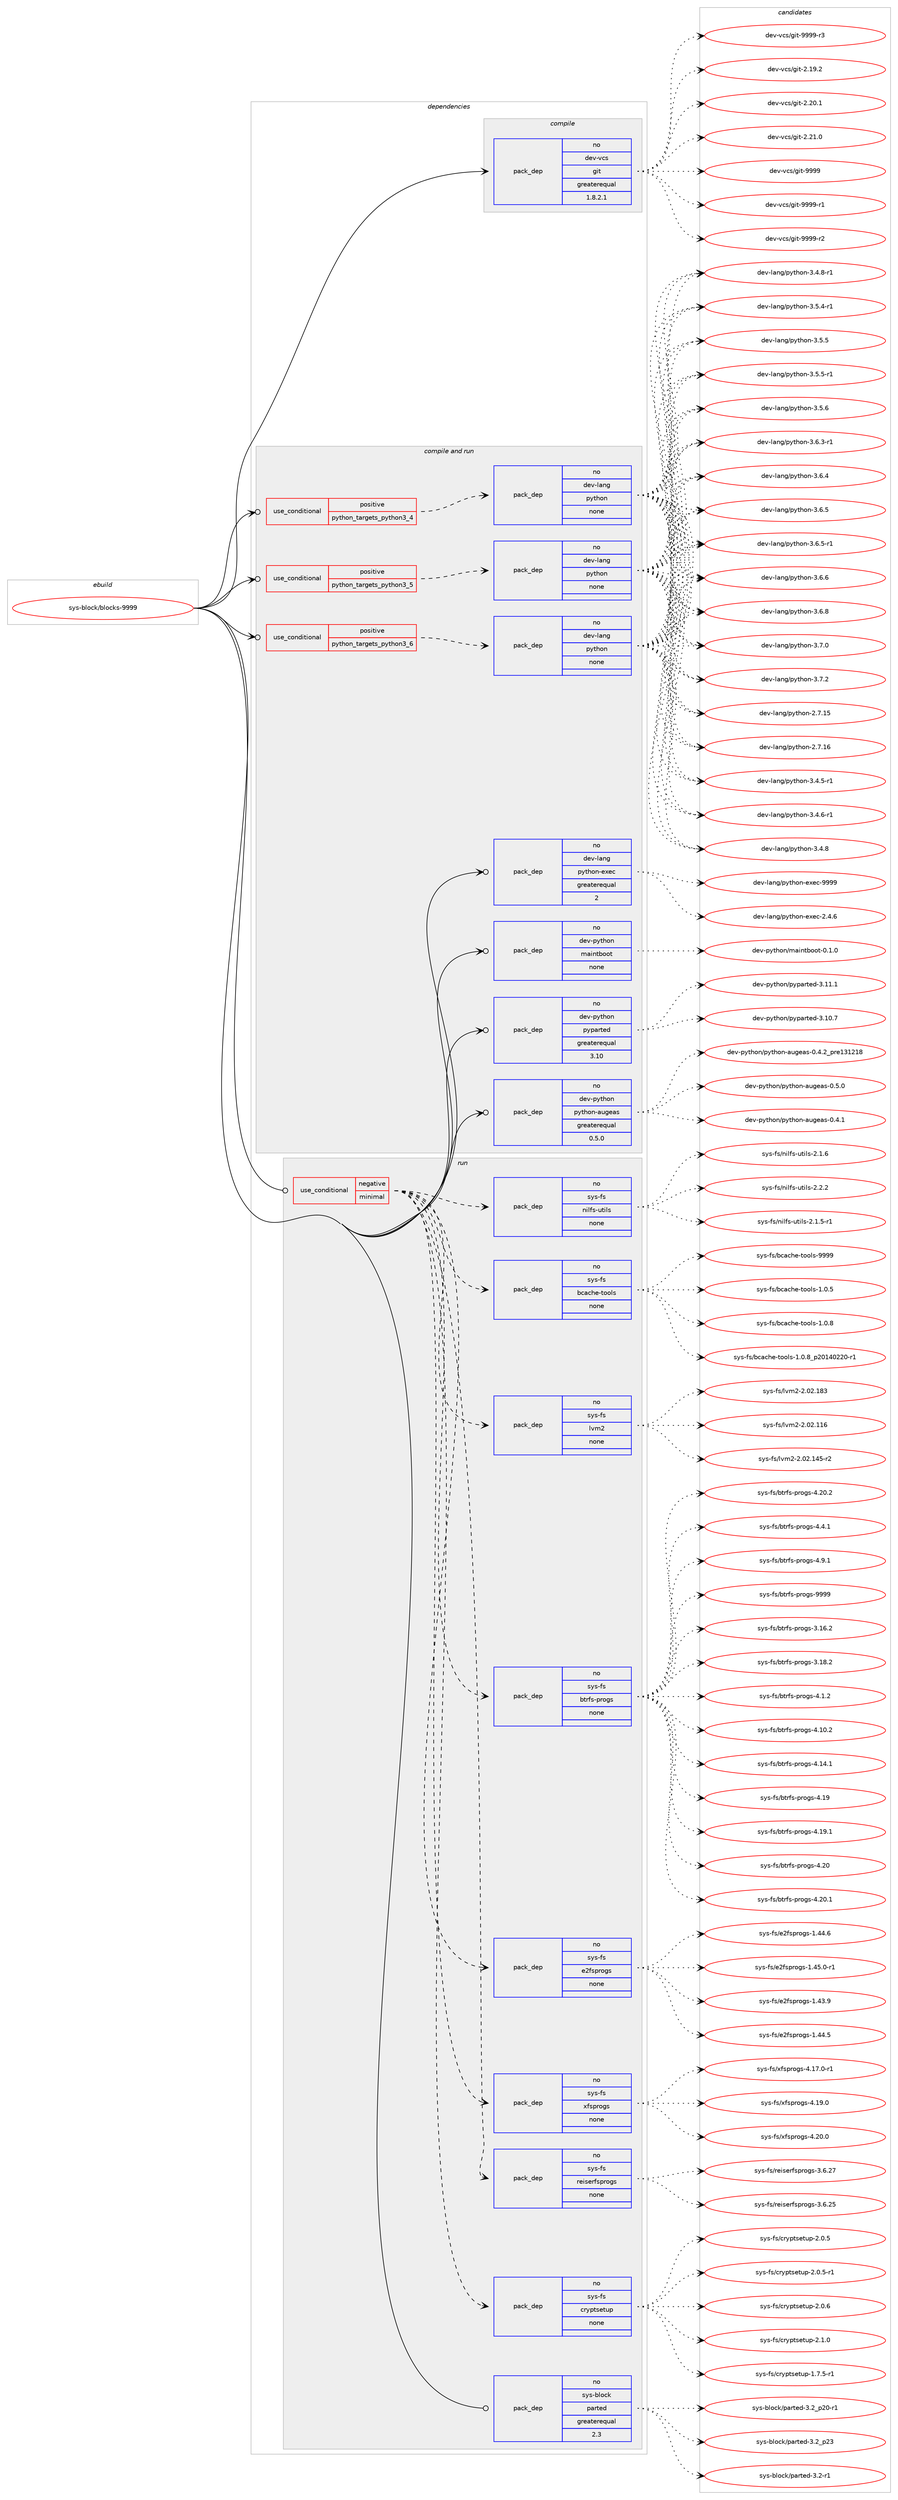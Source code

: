 digraph prolog {

# *************
# Graph options
# *************

newrank=true;
concentrate=true;
compound=true;
graph [rankdir=LR,fontname=Helvetica,fontsize=10,ranksep=1.5];#, ranksep=2.5, nodesep=0.2];
edge  [arrowhead=vee];
node  [fontname=Helvetica,fontsize=10];

# **********
# The ebuild
# **********

subgraph cluster_leftcol {
color=gray;
rank=same;
label=<<i>ebuild</i>>;
id [label="sys-block/blocks-9999", color=red, width=4, href="../sys-block/blocks-9999.svg"];
}

# ****************
# The dependencies
# ****************

subgraph cluster_midcol {
color=gray;
label=<<i>dependencies</i>>;
subgraph cluster_compile {
fillcolor="#eeeeee";
style=filled;
label=<<i>compile</i>>;
subgraph pack1232105 {
dependency1718135 [label=<<TABLE BORDER="0" CELLBORDER="1" CELLSPACING="0" CELLPADDING="4" WIDTH="220"><TR><TD ROWSPAN="6" CELLPADDING="30">pack_dep</TD></TR><TR><TD WIDTH="110">no</TD></TR><TR><TD>dev-vcs</TD></TR><TR><TD>git</TD></TR><TR><TD>greaterequal</TD></TR><TR><TD>1.8.2.1</TD></TR></TABLE>>, shape=none, color=blue];
}
id:e -> dependency1718135:w [weight=20,style="solid",arrowhead="vee"];
}
subgraph cluster_compileandrun {
fillcolor="#eeeeee";
style=filled;
label=<<i>compile and run</i>>;
subgraph cond457890 {
dependency1718136 [label=<<TABLE BORDER="0" CELLBORDER="1" CELLSPACING="0" CELLPADDING="4"><TR><TD ROWSPAN="3" CELLPADDING="10">use_conditional</TD></TR><TR><TD>positive</TD></TR><TR><TD>python_targets_python3_4</TD></TR></TABLE>>, shape=none, color=red];
subgraph pack1232106 {
dependency1718137 [label=<<TABLE BORDER="0" CELLBORDER="1" CELLSPACING="0" CELLPADDING="4" WIDTH="220"><TR><TD ROWSPAN="6" CELLPADDING="30">pack_dep</TD></TR><TR><TD WIDTH="110">no</TD></TR><TR><TD>dev-lang</TD></TR><TR><TD>python</TD></TR><TR><TD>none</TD></TR><TR><TD></TD></TR></TABLE>>, shape=none, color=blue];
}
dependency1718136:e -> dependency1718137:w [weight=20,style="dashed",arrowhead="vee"];
}
id:e -> dependency1718136:w [weight=20,style="solid",arrowhead="odotvee"];
subgraph cond457891 {
dependency1718138 [label=<<TABLE BORDER="0" CELLBORDER="1" CELLSPACING="0" CELLPADDING="4"><TR><TD ROWSPAN="3" CELLPADDING="10">use_conditional</TD></TR><TR><TD>positive</TD></TR><TR><TD>python_targets_python3_5</TD></TR></TABLE>>, shape=none, color=red];
subgraph pack1232107 {
dependency1718139 [label=<<TABLE BORDER="0" CELLBORDER="1" CELLSPACING="0" CELLPADDING="4" WIDTH="220"><TR><TD ROWSPAN="6" CELLPADDING="30">pack_dep</TD></TR><TR><TD WIDTH="110">no</TD></TR><TR><TD>dev-lang</TD></TR><TR><TD>python</TD></TR><TR><TD>none</TD></TR><TR><TD></TD></TR></TABLE>>, shape=none, color=blue];
}
dependency1718138:e -> dependency1718139:w [weight=20,style="dashed",arrowhead="vee"];
}
id:e -> dependency1718138:w [weight=20,style="solid",arrowhead="odotvee"];
subgraph cond457892 {
dependency1718140 [label=<<TABLE BORDER="0" CELLBORDER="1" CELLSPACING="0" CELLPADDING="4"><TR><TD ROWSPAN="3" CELLPADDING="10">use_conditional</TD></TR><TR><TD>positive</TD></TR><TR><TD>python_targets_python3_6</TD></TR></TABLE>>, shape=none, color=red];
subgraph pack1232108 {
dependency1718141 [label=<<TABLE BORDER="0" CELLBORDER="1" CELLSPACING="0" CELLPADDING="4" WIDTH="220"><TR><TD ROWSPAN="6" CELLPADDING="30">pack_dep</TD></TR><TR><TD WIDTH="110">no</TD></TR><TR><TD>dev-lang</TD></TR><TR><TD>python</TD></TR><TR><TD>none</TD></TR><TR><TD></TD></TR></TABLE>>, shape=none, color=blue];
}
dependency1718140:e -> dependency1718141:w [weight=20,style="dashed",arrowhead="vee"];
}
id:e -> dependency1718140:w [weight=20,style="solid",arrowhead="odotvee"];
subgraph pack1232109 {
dependency1718142 [label=<<TABLE BORDER="0" CELLBORDER="1" CELLSPACING="0" CELLPADDING="4" WIDTH="220"><TR><TD ROWSPAN="6" CELLPADDING="30">pack_dep</TD></TR><TR><TD WIDTH="110">no</TD></TR><TR><TD>dev-lang</TD></TR><TR><TD>python-exec</TD></TR><TR><TD>greaterequal</TD></TR><TR><TD>2</TD></TR></TABLE>>, shape=none, color=blue];
}
id:e -> dependency1718142:w [weight=20,style="solid",arrowhead="odotvee"];
subgraph pack1232110 {
dependency1718143 [label=<<TABLE BORDER="0" CELLBORDER="1" CELLSPACING="0" CELLPADDING="4" WIDTH="220"><TR><TD ROWSPAN="6" CELLPADDING="30">pack_dep</TD></TR><TR><TD WIDTH="110">no</TD></TR><TR><TD>dev-python</TD></TR><TR><TD>maintboot</TD></TR><TR><TD>none</TD></TR><TR><TD></TD></TR></TABLE>>, shape=none, color=blue];
}
id:e -> dependency1718143:w [weight=20,style="solid",arrowhead="odotvee"];
subgraph pack1232111 {
dependency1718144 [label=<<TABLE BORDER="0" CELLBORDER="1" CELLSPACING="0" CELLPADDING="4" WIDTH="220"><TR><TD ROWSPAN="6" CELLPADDING="30">pack_dep</TD></TR><TR><TD WIDTH="110">no</TD></TR><TR><TD>dev-python</TD></TR><TR><TD>pyparted</TD></TR><TR><TD>greaterequal</TD></TR><TR><TD>3.10</TD></TR></TABLE>>, shape=none, color=blue];
}
id:e -> dependency1718144:w [weight=20,style="solid",arrowhead="odotvee"];
subgraph pack1232112 {
dependency1718145 [label=<<TABLE BORDER="0" CELLBORDER="1" CELLSPACING="0" CELLPADDING="4" WIDTH="220"><TR><TD ROWSPAN="6" CELLPADDING="30">pack_dep</TD></TR><TR><TD WIDTH="110">no</TD></TR><TR><TD>dev-python</TD></TR><TR><TD>python-augeas</TD></TR><TR><TD>greaterequal</TD></TR><TR><TD>0.5.0</TD></TR></TABLE>>, shape=none, color=blue];
}
id:e -> dependency1718145:w [weight=20,style="solid",arrowhead="odotvee"];
}
subgraph cluster_run {
fillcolor="#eeeeee";
style=filled;
label=<<i>run</i>>;
subgraph cond457893 {
dependency1718146 [label=<<TABLE BORDER="0" CELLBORDER="1" CELLSPACING="0" CELLPADDING="4"><TR><TD ROWSPAN="3" CELLPADDING="10">use_conditional</TD></TR><TR><TD>negative</TD></TR><TR><TD>minimal</TD></TR></TABLE>>, shape=none, color=red];
subgraph pack1232113 {
dependency1718147 [label=<<TABLE BORDER="0" CELLBORDER="1" CELLSPACING="0" CELLPADDING="4" WIDTH="220"><TR><TD ROWSPAN="6" CELLPADDING="30">pack_dep</TD></TR><TR><TD WIDTH="110">no</TD></TR><TR><TD>sys-fs</TD></TR><TR><TD>btrfs-progs</TD></TR><TR><TD>none</TD></TR><TR><TD></TD></TR></TABLE>>, shape=none, color=blue];
}
dependency1718146:e -> dependency1718147:w [weight=20,style="dashed",arrowhead="vee"];
subgraph pack1232114 {
dependency1718148 [label=<<TABLE BORDER="0" CELLBORDER="1" CELLSPACING="0" CELLPADDING="4" WIDTH="220"><TR><TD ROWSPAN="6" CELLPADDING="30">pack_dep</TD></TR><TR><TD WIDTH="110">no</TD></TR><TR><TD>sys-fs</TD></TR><TR><TD>lvm2</TD></TR><TR><TD>none</TD></TR><TR><TD></TD></TR></TABLE>>, shape=none, color=blue];
}
dependency1718146:e -> dependency1718148:w [weight=20,style="dashed",arrowhead="vee"];
subgraph pack1232115 {
dependency1718149 [label=<<TABLE BORDER="0" CELLBORDER="1" CELLSPACING="0" CELLPADDING="4" WIDTH="220"><TR><TD ROWSPAN="6" CELLPADDING="30">pack_dep</TD></TR><TR><TD WIDTH="110">no</TD></TR><TR><TD>sys-fs</TD></TR><TR><TD>bcache-tools</TD></TR><TR><TD>none</TD></TR><TR><TD></TD></TR></TABLE>>, shape=none, color=blue];
}
dependency1718146:e -> dependency1718149:w [weight=20,style="dashed",arrowhead="vee"];
subgraph pack1232116 {
dependency1718150 [label=<<TABLE BORDER="0" CELLBORDER="1" CELLSPACING="0" CELLPADDING="4" WIDTH="220"><TR><TD ROWSPAN="6" CELLPADDING="30">pack_dep</TD></TR><TR><TD WIDTH="110">no</TD></TR><TR><TD>sys-fs</TD></TR><TR><TD>nilfs-utils</TD></TR><TR><TD>none</TD></TR><TR><TD></TD></TR></TABLE>>, shape=none, color=blue];
}
dependency1718146:e -> dependency1718150:w [weight=20,style="dashed",arrowhead="vee"];
subgraph pack1232117 {
dependency1718151 [label=<<TABLE BORDER="0" CELLBORDER="1" CELLSPACING="0" CELLPADDING="4" WIDTH="220"><TR><TD ROWSPAN="6" CELLPADDING="30">pack_dep</TD></TR><TR><TD WIDTH="110">no</TD></TR><TR><TD>sys-fs</TD></TR><TR><TD>cryptsetup</TD></TR><TR><TD>none</TD></TR><TR><TD></TD></TR></TABLE>>, shape=none, color=blue];
}
dependency1718146:e -> dependency1718151:w [weight=20,style="dashed",arrowhead="vee"];
subgraph pack1232118 {
dependency1718152 [label=<<TABLE BORDER="0" CELLBORDER="1" CELLSPACING="0" CELLPADDING="4" WIDTH="220"><TR><TD ROWSPAN="6" CELLPADDING="30">pack_dep</TD></TR><TR><TD WIDTH="110">no</TD></TR><TR><TD>sys-fs</TD></TR><TR><TD>reiserfsprogs</TD></TR><TR><TD>none</TD></TR><TR><TD></TD></TR></TABLE>>, shape=none, color=blue];
}
dependency1718146:e -> dependency1718152:w [weight=20,style="dashed",arrowhead="vee"];
subgraph pack1232119 {
dependency1718153 [label=<<TABLE BORDER="0" CELLBORDER="1" CELLSPACING="0" CELLPADDING="4" WIDTH="220"><TR><TD ROWSPAN="6" CELLPADDING="30">pack_dep</TD></TR><TR><TD WIDTH="110">no</TD></TR><TR><TD>sys-fs</TD></TR><TR><TD>xfsprogs</TD></TR><TR><TD>none</TD></TR><TR><TD></TD></TR></TABLE>>, shape=none, color=blue];
}
dependency1718146:e -> dependency1718153:w [weight=20,style="dashed",arrowhead="vee"];
subgraph pack1232120 {
dependency1718154 [label=<<TABLE BORDER="0" CELLBORDER="1" CELLSPACING="0" CELLPADDING="4" WIDTH="220"><TR><TD ROWSPAN="6" CELLPADDING="30">pack_dep</TD></TR><TR><TD WIDTH="110">no</TD></TR><TR><TD>sys-fs</TD></TR><TR><TD>e2fsprogs</TD></TR><TR><TD>none</TD></TR><TR><TD></TD></TR></TABLE>>, shape=none, color=blue];
}
dependency1718146:e -> dependency1718154:w [weight=20,style="dashed",arrowhead="vee"];
}
id:e -> dependency1718146:w [weight=20,style="solid",arrowhead="odot"];
subgraph pack1232121 {
dependency1718155 [label=<<TABLE BORDER="0" CELLBORDER="1" CELLSPACING="0" CELLPADDING="4" WIDTH="220"><TR><TD ROWSPAN="6" CELLPADDING="30">pack_dep</TD></TR><TR><TD WIDTH="110">no</TD></TR><TR><TD>sys-block</TD></TR><TR><TD>parted</TD></TR><TR><TD>greaterequal</TD></TR><TR><TD>2.3</TD></TR></TABLE>>, shape=none, color=blue];
}
id:e -> dependency1718155:w [weight=20,style="solid",arrowhead="odot"];
}
}

# **************
# The candidates
# **************

subgraph cluster_choices {
rank=same;
color=gray;
label=<<i>candidates</i>>;

subgraph choice1232105 {
color=black;
nodesep=1;
choice10010111845118991154710310511645504649574650 [label="dev-vcs/git-2.19.2", color=red, width=4,href="../dev-vcs/git-2.19.2.svg"];
choice10010111845118991154710310511645504650484649 [label="dev-vcs/git-2.20.1", color=red, width=4,href="../dev-vcs/git-2.20.1.svg"];
choice10010111845118991154710310511645504650494648 [label="dev-vcs/git-2.21.0", color=red, width=4,href="../dev-vcs/git-2.21.0.svg"];
choice1001011184511899115471031051164557575757 [label="dev-vcs/git-9999", color=red, width=4,href="../dev-vcs/git-9999.svg"];
choice10010111845118991154710310511645575757574511449 [label="dev-vcs/git-9999-r1", color=red, width=4,href="../dev-vcs/git-9999-r1.svg"];
choice10010111845118991154710310511645575757574511450 [label="dev-vcs/git-9999-r2", color=red, width=4,href="../dev-vcs/git-9999-r2.svg"];
choice10010111845118991154710310511645575757574511451 [label="dev-vcs/git-9999-r3", color=red, width=4,href="../dev-vcs/git-9999-r3.svg"];
dependency1718135:e -> choice10010111845118991154710310511645504649574650:w [style=dotted,weight="100"];
dependency1718135:e -> choice10010111845118991154710310511645504650484649:w [style=dotted,weight="100"];
dependency1718135:e -> choice10010111845118991154710310511645504650494648:w [style=dotted,weight="100"];
dependency1718135:e -> choice1001011184511899115471031051164557575757:w [style=dotted,weight="100"];
dependency1718135:e -> choice10010111845118991154710310511645575757574511449:w [style=dotted,weight="100"];
dependency1718135:e -> choice10010111845118991154710310511645575757574511450:w [style=dotted,weight="100"];
dependency1718135:e -> choice10010111845118991154710310511645575757574511451:w [style=dotted,weight="100"];
}
subgraph choice1232106 {
color=black;
nodesep=1;
choice10010111845108971101034711212111610411111045504655464953 [label="dev-lang/python-2.7.15", color=red, width=4,href="../dev-lang/python-2.7.15.svg"];
choice10010111845108971101034711212111610411111045504655464954 [label="dev-lang/python-2.7.16", color=red, width=4,href="../dev-lang/python-2.7.16.svg"];
choice1001011184510897110103471121211161041111104551465246534511449 [label="dev-lang/python-3.4.5-r1", color=red, width=4,href="../dev-lang/python-3.4.5-r1.svg"];
choice1001011184510897110103471121211161041111104551465246544511449 [label="dev-lang/python-3.4.6-r1", color=red, width=4,href="../dev-lang/python-3.4.6-r1.svg"];
choice100101118451089711010347112121116104111110455146524656 [label="dev-lang/python-3.4.8", color=red, width=4,href="../dev-lang/python-3.4.8.svg"];
choice1001011184510897110103471121211161041111104551465246564511449 [label="dev-lang/python-3.4.8-r1", color=red, width=4,href="../dev-lang/python-3.4.8-r1.svg"];
choice1001011184510897110103471121211161041111104551465346524511449 [label="dev-lang/python-3.5.4-r1", color=red, width=4,href="../dev-lang/python-3.5.4-r1.svg"];
choice100101118451089711010347112121116104111110455146534653 [label="dev-lang/python-3.5.5", color=red, width=4,href="../dev-lang/python-3.5.5.svg"];
choice1001011184510897110103471121211161041111104551465346534511449 [label="dev-lang/python-3.5.5-r1", color=red, width=4,href="../dev-lang/python-3.5.5-r1.svg"];
choice100101118451089711010347112121116104111110455146534654 [label="dev-lang/python-3.5.6", color=red, width=4,href="../dev-lang/python-3.5.6.svg"];
choice1001011184510897110103471121211161041111104551465446514511449 [label="dev-lang/python-3.6.3-r1", color=red, width=4,href="../dev-lang/python-3.6.3-r1.svg"];
choice100101118451089711010347112121116104111110455146544652 [label="dev-lang/python-3.6.4", color=red, width=4,href="../dev-lang/python-3.6.4.svg"];
choice100101118451089711010347112121116104111110455146544653 [label="dev-lang/python-3.6.5", color=red, width=4,href="../dev-lang/python-3.6.5.svg"];
choice1001011184510897110103471121211161041111104551465446534511449 [label="dev-lang/python-3.6.5-r1", color=red, width=4,href="../dev-lang/python-3.6.5-r1.svg"];
choice100101118451089711010347112121116104111110455146544654 [label="dev-lang/python-3.6.6", color=red, width=4,href="../dev-lang/python-3.6.6.svg"];
choice100101118451089711010347112121116104111110455146544656 [label="dev-lang/python-3.6.8", color=red, width=4,href="../dev-lang/python-3.6.8.svg"];
choice100101118451089711010347112121116104111110455146554648 [label="dev-lang/python-3.7.0", color=red, width=4,href="../dev-lang/python-3.7.0.svg"];
choice100101118451089711010347112121116104111110455146554650 [label="dev-lang/python-3.7.2", color=red, width=4,href="../dev-lang/python-3.7.2.svg"];
dependency1718137:e -> choice10010111845108971101034711212111610411111045504655464953:w [style=dotted,weight="100"];
dependency1718137:e -> choice10010111845108971101034711212111610411111045504655464954:w [style=dotted,weight="100"];
dependency1718137:e -> choice1001011184510897110103471121211161041111104551465246534511449:w [style=dotted,weight="100"];
dependency1718137:e -> choice1001011184510897110103471121211161041111104551465246544511449:w [style=dotted,weight="100"];
dependency1718137:e -> choice100101118451089711010347112121116104111110455146524656:w [style=dotted,weight="100"];
dependency1718137:e -> choice1001011184510897110103471121211161041111104551465246564511449:w [style=dotted,weight="100"];
dependency1718137:e -> choice1001011184510897110103471121211161041111104551465346524511449:w [style=dotted,weight="100"];
dependency1718137:e -> choice100101118451089711010347112121116104111110455146534653:w [style=dotted,weight="100"];
dependency1718137:e -> choice1001011184510897110103471121211161041111104551465346534511449:w [style=dotted,weight="100"];
dependency1718137:e -> choice100101118451089711010347112121116104111110455146534654:w [style=dotted,weight="100"];
dependency1718137:e -> choice1001011184510897110103471121211161041111104551465446514511449:w [style=dotted,weight="100"];
dependency1718137:e -> choice100101118451089711010347112121116104111110455146544652:w [style=dotted,weight="100"];
dependency1718137:e -> choice100101118451089711010347112121116104111110455146544653:w [style=dotted,weight="100"];
dependency1718137:e -> choice1001011184510897110103471121211161041111104551465446534511449:w [style=dotted,weight="100"];
dependency1718137:e -> choice100101118451089711010347112121116104111110455146544654:w [style=dotted,weight="100"];
dependency1718137:e -> choice100101118451089711010347112121116104111110455146544656:w [style=dotted,weight="100"];
dependency1718137:e -> choice100101118451089711010347112121116104111110455146554648:w [style=dotted,weight="100"];
dependency1718137:e -> choice100101118451089711010347112121116104111110455146554650:w [style=dotted,weight="100"];
}
subgraph choice1232107 {
color=black;
nodesep=1;
choice10010111845108971101034711212111610411111045504655464953 [label="dev-lang/python-2.7.15", color=red, width=4,href="../dev-lang/python-2.7.15.svg"];
choice10010111845108971101034711212111610411111045504655464954 [label="dev-lang/python-2.7.16", color=red, width=4,href="../dev-lang/python-2.7.16.svg"];
choice1001011184510897110103471121211161041111104551465246534511449 [label="dev-lang/python-3.4.5-r1", color=red, width=4,href="../dev-lang/python-3.4.5-r1.svg"];
choice1001011184510897110103471121211161041111104551465246544511449 [label="dev-lang/python-3.4.6-r1", color=red, width=4,href="../dev-lang/python-3.4.6-r1.svg"];
choice100101118451089711010347112121116104111110455146524656 [label="dev-lang/python-3.4.8", color=red, width=4,href="../dev-lang/python-3.4.8.svg"];
choice1001011184510897110103471121211161041111104551465246564511449 [label="dev-lang/python-3.4.8-r1", color=red, width=4,href="../dev-lang/python-3.4.8-r1.svg"];
choice1001011184510897110103471121211161041111104551465346524511449 [label="dev-lang/python-3.5.4-r1", color=red, width=4,href="../dev-lang/python-3.5.4-r1.svg"];
choice100101118451089711010347112121116104111110455146534653 [label="dev-lang/python-3.5.5", color=red, width=4,href="../dev-lang/python-3.5.5.svg"];
choice1001011184510897110103471121211161041111104551465346534511449 [label="dev-lang/python-3.5.5-r1", color=red, width=4,href="../dev-lang/python-3.5.5-r1.svg"];
choice100101118451089711010347112121116104111110455146534654 [label="dev-lang/python-3.5.6", color=red, width=4,href="../dev-lang/python-3.5.6.svg"];
choice1001011184510897110103471121211161041111104551465446514511449 [label="dev-lang/python-3.6.3-r1", color=red, width=4,href="../dev-lang/python-3.6.3-r1.svg"];
choice100101118451089711010347112121116104111110455146544652 [label="dev-lang/python-3.6.4", color=red, width=4,href="../dev-lang/python-3.6.4.svg"];
choice100101118451089711010347112121116104111110455146544653 [label="dev-lang/python-3.6.5", color=red, width=4,href="../dev-lang/python-3.6.5.svg"];
choice1001011184510897110103471121211161041111104551465446534511449 [label="dev-lang/python-3.6.5-r1", color=red, width=4,href="../dev-lang/python-3.6.5-r1.svg"];
choice100101118451089711010347112121116104111110455146544654 [label="dev-lang/python-3.6.6", color=red, width=4,href="../dev-lang/python-3.6.6.svg"];
choice100101118451089711010347112121116104111110455146544656 [label="dev-lang/python-3.6.8", color=red, width=4,href="../dev-lang/python-3.6.8.svg"];
choice100101118451089711010347112121116104111110455146554648 [label="dev-lang/python-3.7.0", color=red, width=4,href="../dev-lang/python-3.7.0.svg"];
choice100101118451089711010347112121116104111110455146554650 [label="dev-lang/python-3.7.2", color=red, width=4,href="../dev-lang/python-3.7.2.svg"];
dependency1718139:e -> choice10010111845108971101034711212111610411111045504655464953:w [style=dotted,weight="100"];
dependency1718139:e -> choice10010111845108971101034711212111610411111045504655464954:w [style=dotted,weight="100"];
dependency1718139:e -> choice1001011184510897110103471121211161041111104551465246534511449:w [style=dotted,weight="100"];
dependency1718139:e -> choice1001011184510897110103471121211161041111104551465246544511449:w [style=dotted,weight="100"];
dependency1718139:e -> choice100101118451089711010347112121116104111110455146524656:w [style=dotted,weight="100"];
dependency1718139:e -> choice1001011184510897110103471121211161041111104551465246564511449:w [style=dotted,weight="100"];
dependency1718139:e -> choice1001011184510897110103471121211161041111104551465346524511449:w [style=dotted,weight="100"];
dependency1718139:e -> choice100101118451089711010347112121116104111110455146534653:w [style=dotted,weight="100"];
dependency1718139:e -> choice1001011184510897110103471121211161041111104551465346534511449:w [style=dotted,weight="100"];
dependency1718139:e -> choice100101118451089711010347112121116104111110455146534654:w [style=dotted,weight="100"];
dependency1718139:e -> choice1001011184510897110103471121211161041111104551465446514511449:w [style=dotted,weight="100"];
dependency1718139:e -> choice100101118451089711010347112121116104111110455146544652:w [style=dotted,weight="100"];
dependency1718139:e -> choice100101118451089711010347112121116104111110455146544653:w [style=dotted,weight="100"];
dependency1718139:e -> choice1001011184510897110103471121211161041111104551465446534511449:w [style=dotted,weight="100"];
dependency1718139:e -> choice100101118451089711010347112121116104111110455146544654:w [style=dotted,weight="100"];
dependency1718139:e -> choice100101118451089711010347112121116104111110455146544656:w [style=dotted,weight="100"];
dependency1718139:e -> choice100101118451089711010347112121116104111110455146554648:w [style=dotted,weight="100"];
dependency1718139:e -> choice100101118451089711010347112121116104111110455146554650:w [style=dotted,weight="100"];
}
subgraph choice1232108 {
color=black;
nodesep=1;
choice10010111845108971101034711212111610411111045504655464953 [label="dev-lang/python-2.7.15", color=red, width=4,href="../dev-lang/python-2.7.15.svg"];
choice10010111845108971101034711212111610411111045504655464954 [label="dev-lang/python-2.7.16", color=red, width=4,href="../dev-lang/python-2.7.16.svg"];
choice1001011184510897110103471121211161041111104551465246534511449 [label="dev-lang/python-3.4.5-r1", color=red, width=4,href="../dev-lang/python-3.4.5-r1.svg"];
choice1001011184510897110103471121211161041111104551465246544511449 [label="dev-lang/python-3.4.6-r1", color=red, width=4,href="../dev-lang/python-3.4.6-r1.svg"];
choice100101118451089711010347112121116104111110455146524656 [label="dev-lang/python-3.4.8", color=red, width=4,href="../dev-lang/python-3.4.8.svg"];
choice1001011184510897110103471121211161041111104551465246564511449 [label="dev-lang/python-3.4.8-r1", color=red, width=4,href="../dev-lang/python-3.4.8-r1.svg"];
choice1001011184510897110103471121211161041111104551465346524511449 [label="dev-lang/python-3.5.4-r1", color=red, width=4,href="../dev-lang/python-3.5.4-r1.svg"];
choice100101118451089711010347112121116104111110455146534653 [label="dev-lang/python-3.5.5", color=red, width=4,href="../dev-lang/python-3.5.5.svg"];
choice1001011184510897110103471121211161041111104551465346534511449 [label="dev-lang/python-3.5.5-r1", color=red, width=4,href="../dev-lang/python-3.5.5-r1.svg"];
choice100101118451089711010347112121116104111110455146534654 [label="dev-lang/python-3.5.6", color=red, width=4,href="../dev-lang/python-3.5.6.svg"];
choice1001011184510897110103471121211161041111104551465446514511449 [label="dev-lang/python-3.6.3-r1", color=red, width=4,href="../dev-lang/python-3.6.3-r1.svg"];
choice100101118451089711010347112121116104111110455146544652 [label="dev-lang/python-3.6.4", color=red, width=4,href="../dev-lang/python-3.6.4.svg"];
choice100101118451089711010347112121116104111110455146544653 [label="dev-lang/python-3.6.5", color=red, width=4,href="../dev-lang/python-3.6.5.svg"];
choice1001011184510897110103471121211161041111104551465446534511449 [label="dev-lang/python-3.6.5-r1", color=red, width=4,href="../dev-lang/python-3.6.5-r1.svg"];
choice100101118451089711010347112121116104111110455146544654 [label="dev-lang/python-3.6.6", color=red, width=4,href="../dev-lang/python-3.6.6.svg"];
choice100101118451089711010347112121116104111110455146544656 [label="dev-lang/python-3.6.8", color=red, width=4,href="../dev-lang/python-3.6.8.svg"];
choice100101118451089711010347112121116104111110455146554648 [label="dev-lang/python-3.7.0", color=red, width=4,href="../dev-lang/python-3.7.0.svg"];
choice100101118451089711010347112121116104111110455146554650 [label="dev-lang/python-3.7.2", color=red, width=4,href="../dev-lang/python-3.7.2.svg"];
dependency1718141:e -> choice10010111845108971101034711212111610411111045504655464953:w [style=dotted,weight="100"];
dependency1718141:e -> choice10010111845108971101034711212111610411111045504655464954:w [style=dotted,weight="100"];
dependency1718141:e -> choice1001011184510897110103471121211161041111104551465246534511449:w [style=dotted,weight="100"];
dependency1718141:e -> choice1001011184510897110103471121211161041111104551465246544511449:w [style=dotted,weight="100"];
dependency1718141:e -> choice100101118451089711010347112121116104111110455146524656:w [style=dotted,weight="100"];
dependency1718141:e -> choice1001011184510897110103471121211161041111104551465246564511449:w [style=dotted,weight="100"];
dependency1718141:e -> choice1001011184510897110103471121211161041111104551465346524511449:w [style=dotted,weight="100"];
dependency1718141:e -> choice100101118451089711010347112121116104111110455146534653:w [style=dotted,weight="100"];
dependency1718141:e -> choice1001011184510897110103471121211161041111104551465346534511449:w [style=dotted,weight="100"];
dependency1718141:e -> choice100101118451089711010347112121116104111110455146534654:w [style=dotted,weight="100"];
dependency1718141:e -> choice1001011184510897110103471121211161041111104551465446514511449:w [style=dotted,weight="100"];
dependency1718141:e -> choice100101118451089711010347112121116104111110455146544652:w [style=dotted,weight="100"];
dependency1718141:e -> choice100101118451089711010347112121116104111110455146544653:w [style=dotted,weight="100"];
dependency1718141:e -> choice1001011184510897110103471121211161041111104551465446534511449:w [style=dotted,weight="100"];
dependency1718141:e -> choice100101118451089711010347112121116104111110455146544654:w [style=dotted,weight="100"];
dependency1718141:e -> choice100101118451089711010347112121116104111110455146544656:w [style=dotted,weight="100"];
dependency1718141:e -> choice100101118451089711010347112121116104111110455146554648:w [style=dotted,weight="100"];
dependency1718141:e -> choice100101118451089711010347112121116104111110455146554650:w [style=dotted,weight="100"];
}
subgraph choice1232109 {
color=black;
nodesep=1;
choice1001011184510897110103471121211161041111104510112010199455046524654 [label="dev-lang/python-exec-2.4.6", color=red, width=4,href="../dev-lang/python-exec-2.4.6.svg"];
choice10010111845108971101034711212111610411111045101120101994557575757 [label="dev-lang/python-exec-9999", color=red, width=4,href="../dev-lang/python-exec-9999.svg"];
dependency1718142:e -> choice1001011184510897110103471121211161041111104510112010199455046524654:w [style=dotted,weight="100"];
dependency1718142:e -> choice10010111845108971101034711212111610411111045101120101994557575757:w [style=dotted,weight="100"];
}
subgraph choice1232110 {
color=black;
nodesep=1;
choice10010111845112121116104111110471099710511011698111111116454846494648 [label="dev-python/maintboot-0.1.0", color=red, width=4,href="../dev-python/maintboot-0.1.0.svg"];
dependency1718143:e -> choice10010111845112121116104111110471099710511011698111111116454846494648:w [style=dotted,weight="100"];
}
subgraph choice1232111 {
color=black;
nodesep=1;
choice10010111845112121116104111110471121211129711411610110045514649484655 [label="dev-python/pyparted-3.10.7", color=red, width=4,href="../dev-python/pyparted-3.10.7.svg"];
choice10010111845112121116104111110471121211129711411610110045514649494649 [label="dev-python/pyparted-3.11.1", color=red, width=4,href="../dev-python/pyparted-3.11.1.svg"];
dependency1718144:e -> choice10010111845112121116104111110471121211129711411610110045514649484655:w [style=dotted,weight="100"];
dependency1718144:e -> choice10010111845112121116104111110471121211129711411610110045514649494649:w [style=dotted,weight="100"];
}
subgraph choice1232112 {
color=black;
nodesep=1;
choice1001011184511212111610411111047112121116104111110459711710310197115454846524649 [label="dev-python/python-augeas-0.4.1", color=red, width=4,href="../dev-python/python-augeas-0.4.1.svg"];
choice100101118451121211161041111104711212111610411111045971171031019711545484652465095112114101495149504956 [label="dev-python/python-augeas-0.4.2_pre131218", color=red, width=4,href="../dev-python/python-augeas-0.4.2_pre131218.svg"];
choice1001011184511212111610411111047112121116104111110459711710310197115454846534648 [label="dev-python/python-augeas-0.5.0", color=red, width=4,href="../dev-python/python-augeas-0.5.0.svg"];
dependency1718145:e -> choice1001011184511212111610411111047112121116104111110459711710310197115454846524649:w [style=dotted,weight="100"];
dependency1718145:e -> choice100101118451121211161041111104711212111610411111045971171031019711545484652465095112114101495149504956:w [style=dotted,weight="100"];
dependency1718145:e -> choice1001011184511212111610411111047112121116104111110459711710310197115454846534648:w [style=dotted,weight="100"];
}
subgraph choice1232113 {
color=black;
nodesep=1;
choice1151211154510211547981161141021154511211411110311545514649544650 [label="sys-fs/btrfs-progs-3.16.2", color=red, width=4,href="../sys-fs/btrfs-progs-3.16.2.svg"];
choice1151211154510211547981161141021154511211411110311545514649564650 [label="sys-fs/btrfs-progs-3.18.2", color=red, width=4,href="../sys-fs/btrfs-progs-3.18.2.svg"];
choice11512111545102115479811611410211545112114111103115455246494650 [label="sys-fs/btrfs-progs-4.1.2", color=red, width=4,href="../sys-fs/btrfs-progs-4.1.2.svg"];
choice1151211154510211547981161141021154511211411110311545524649484650 [label="sys-fs/btrfs-progs-4.10.2", color=red, width=4,href="../sys-fs/btrfs-progs-4.10.2.svg"];
choice1151211154510211547981161141021154511211411110311545524649524649 [label="sys-fs/btrfs-progs-4.14.1", color=red, width=4,href="../sys-fs/btrfs-progs-4.14.1.svg"];
choice115121115451021154798116114102115451121141111031154552464957 [label="sys-fs/btrfs-progs-4.19", color=red, width=4,href="../sys-fs/btrfs-progs-4.19.svg"];
choice1151211154510211547981161141021154511211411110311545524649574649 [label="sys-fs/btrfs-progs-4.19.1", color=red, width=4,href="../sys-fs/btrfs-progs-4.19.1.svg"];
choice115121115451021154798116114102115451121141111031154552465048 [label="sys-fs/btrfs-progs-4.20", color=red, width=4,href="../sys-fs/btrfs-progs-4.20.svg"];
choice1151211154510211547981161141021154511211411110311545524650484649 [label="sys-fs/btrfs-progs-4.20.1", color=red, width=4,href="../sys-fs/btrfs-progs-4.20.1.svg"];
choice1151211154510211547981161141021154511211411110311545524650484650 [label="sys-fs/btrfs-progs-4.20.2", color=red, width=4,href="../sys-fs/btrfs-progs-4.20.2.svg"];
choice11512111545102115479811611410211545112114111103115455246524649 [label="sys-fs/btrfs-progs-4.4.1", color=red, width=4,href="../sys-fs/btrfs-progs-4.4.1.svg"];
choice11512111545102115479811611410211545112114111103115455246574649 [label="sys-fs/btrfs-progs-4.9.1", color=red, width=4,href="../sys-fs/btrfs-progs-4.9.1.svg"];
choice115121115451021154798116114102115451121141111031154557575757 [label="sys-fs/btrfs-progs-9999", color=red, width=4,href="../sys-fs/btrfs-progs-9999.svg"];
dependency1718147:e -> choice1151211154510211547981161141021154511211411110311545514649544650:w [style=dotted,weight="100"];
dependency1718147:e -> choice1151211154510211547981161141021154511211411110311545514649564650:w [style=dotted,weight="100"];
dependency1718147:e -> choice11512111545102115479811611410211545112114111103115455246494650:w [style=dotted,weight="100"];
dependency1718147:e -> choice1151211154510211547981161141021154511211411110311545524649484650:w [style=dotted,weight="100"];
dependency1718147:e -> choice1151211154510211547981161141021154511211411110311545524649524649:w [style=dotted,weight="100"];
dependency1718147:e -> choice115121115451021154798116114102115451121141111031154552464957:w [style=dotted,weight="100"];
dependency1718147:e -> choice1151211154510211547981161141021154511211411110311545524649574649:w [style=dotted,weight="100"];
dependency1718147:e -> choice115121115451021154798116114102115451121141111031154552465048:w [style=dotted,weight="100"];
dependency1718147:e -> choice1151211154510211547981161141021154511211411110311545524650484649:w [style=dotted,weight="100"];
dependency1718147:e -> choice1151211154510211547981161141021154511211411110311545524650484650:w [style=dotted,weight="100"];
dependency1718147:e -> choice11512111545102115479811611410211545112114111103115455246524649:w [style=dotted,weight="100"];
dependency1718147:e -> choice11512111545102115479811611410211545112114111103115455246574649:w [style=dotted,weight="100"];
dependency1718147:e -> choice115121115451021154798116114102115451121141111031154557575757:w [style=dotted,weight="100"];
}
subgraph choice1232114 {
color=black;
nodesep=1;
choice115121115451021154710811810950455046485046494954 [label="sys-fs/lvm2-2.02.116", color=red, width=4,href="../sys-fs/lvm2-2.02.116.svg"];
choice1151211154510211547108118109504550464850464952534511450 [label="sys-fs/lvm2-2.02.145-r2", color=red, width=4,href="../sys-fs/lvm2-2.02.145-r2.svg"];
choice115121115451021154710811810950455046485046495651 [label="sys-fs/lvm2-2.02.183", color=red, width=4,href="../sys-fs/lvm2-2.02.183.svg"];
dependency1718148:e -> choice115121115451021154710811810950455046485046494954:w [style=dotted,weight="100"];
dependency1718148:e -> choice1151211154510211547108118109504550464850464952534511450:w [style=dotted,weight="100"];
dependency1718148:e -> choice115121115451021154710811810950455046485046495651:w [style=dotted,weight="100"];
}
subgraph choice1232115 {
color=black;
nodesep=1;
choice11512111545102115479899979910410145116111111108115454946484653 [label="sys-fs/bcache-tools-1.0.5", color=red, width=4,href="../sys-fs/bcache-tools-1.0.5.svg"];
choice11512111545102115479899979910410145116111111108115454946484656 [label="sys-fs/bcache-tools-1.0.8", color=red, width=4,href="../sys-fs/bcache-tools-1.0.8.svg"];
choice115121115451021154798999799104101451161111111081154549464846569511250484952485050484511449 [label="sys-fs/bcache-tools-1.0.8_p20140220-r1", color=red, width=4,href="../sys-fs/bcache-tools-1.0.8_p20140220-r1.svg"];
choice115121115451021154798999799104101451161111111081154557575757 [label="sys-fs/bcache-tools-9999", color=red, width=4,href="../sys-fs/bcache-tools-9999.svg"];
dependency1718149:e -> choice11512111545102115479899979910410145116111111108115454946484653:w [style=dotted,weight="100"];
dependency1718149:e -> choice11512111545102115479899979910410145116111111108115454946484656:w [style=dotted,weight="100"];
dependency1718149:e -> choice115121115451021154798999799104101451161111111081154549464846569511250484952485050484511449:w [style=dotted,weight="100"];
dependency1718149:e -> choice115121115451021154798999799104101451161111111081154557575757:w [style=dotted,weight="100"];
}
subgraph choice1232116 {
color=black;
nodesep=1;
choice1151211154510211547110105108102115451171161051081154550464946534511449 [label="sys-fs/nilfs-utils-2.1.5-r1", color=red, width=4,href="../sys-fs/nilfs-utils-2.1.5-r1.svg"];
choice115121115451021154711010510810211545117116105108115455046494654 [label="sys-fs/nilfs-utils-2.1.6", color=red, width=4,href="../sys-fs/nilfs-utils-2.1.6.svg"];
choice115121115451021154711010510810211545117116105108115455046504650 [label="sys-fs/nilfs-utils-2.2.2", color=red, width=4,href="../sys-fs/nilfs-utils-2.2.2.svg"];
dependency1718150:e -> choice1151211154510211547110105108102115451171161051081154550464946534511449:w [style=dotted,weight="100"];
dependency1718150:e -> choice115121115451021154711010510810211545117116105108115455046494654:w [style=dotted,weight="100"];
dependency1718150:e -> choice115121115451021154711010510810211545117116105108115455046504650:w [style=dotted,weight="100"];
}
subgraph choice1232117 {
color=black;
nodesep=1;
choice1151211154510211547991141211121161151011161171124549465546534511449 [label="sys-fs/cryptsetup-1.7.5-r1", color=red, width=4,href="../sys-fs/cryptsetup-1.7.5-r1.svg"];
choice115121115451021154799114121112116115101116117112455046484653 [label="sys-fs/cryptsetup-2.0.5", color=red, width=4,href="../sys-fs/cryptsetup-2.0.5.svg"];
choice1151211154510211547991141211121161151011161171124550464846534511449 [label="sys-fs/cryptsetup-2.0.5-r1", color=red, width=4,href="../sys-fs/cryptsetup-2.0.5-r1.svg"];
choice115121115451021154799114121112116115101116117112455046484654 [label="sys-fs/cryptsetup-2.0.6", color=red, width=4,href="../sys-fs/cryptsetup-2.0.6.svg"];
choice115121115451021154799114121112116115101116117112455046494648 [label="sys-fs/cryptsetup-2.1.0", color=red, width=4,href="../sys-fs/cryptsetup-2.1.0.svg"];
dependency1718151:e -> choice1151211154510211547991141211121161151011161171124549465546534511449:w [style=dotted,weight="100"];
dependency1718151:e -> choice115121115451021154799114121112116115101116117112455046484653:w [style=dotted,weight="100"];
dependency1718151:e -> choice1151211154510211547991141211121161151011161171124550464846534511449:w [style=dotted,weight="100"];
dependency1718151:e -> choice115121115451021154799114121112116115101116117112455046484654:w [style=dotted,weight="100"];
dependency1718151:e -> choice115121115451021154799114121112116115101116117112455046494648:w [style=dotted,weight="100"];
}
subgraph choice1232118 {
color=black;
nodesep=1;
choice115121115451021154711410110511510111410211511211411110311545514654465053 [label="sys-fs/reiserfsprogs-3.6.25", color=red, width=4,href="../sys-fs/reiserfsprogs-3.6.25.svg"];
choice115121115451021154711410110511510111410211511211411110311545514654465055 [label="sys-fs/reiserfsprogs-3.6.27", color=red, width=4,href="../sys-fs/reiserfsprogs-3.6.27.svg"];
dependency1718152:e -> choice115121115451021154711410110511510111410211511211411110311545514654465053:w [style=dotted,weight="100"];
dependency1718152:e -> choice115121115451021154711410110511510111410211511211411110311545514654465055:w [style=dotted,weight="100"];
}
subgraph choice1232119 {
color=black;
nodesep=1;
choice1151211154510211547120102115112114111103115455246495546484511449 [label="sys-fs/xfsprogs-4.17.0-r1", color=red, width=4,href="../sys-fs/xfsprogs-4.17.0-r1.svg"];
choice115121115451021154712010211511211411110311545524649574648 [label="sys-fs/xfsprogs-4.19.0", color=red, width=4,href="../sys-fs/xfsprogs-4.19.0.svg"];
choice115121115451021154712010211511211411110311545524650484648 [label="sys-fs/xfsprogs-4.20.0", color=red, width=4,href="../sys-fs/xfsprogs-4.20.0.svg"];
dependency1718153:e -> choice1151211154510211547120102115112114111103115455246495546484511449:w [style=dotted,weight="100"];
dependency1718153:e -> choice115121115451021154712010211511211411110311545524649574648:w [style=dotted,weight="100"];
dependency1718153:e -> choice115121115451021154712010211511211411110311545524650484648:w [style=dotted,weight="100"];
}
subgraph choice1232120 {
color=black;
nodesep=1;
choice11512111545102115471015010211511211411110311545494652514657 [label="sys-fs/e2fsprogs-1.43.9", color=red, width=4,href="../sys-fs/e2fsprogs-1.43.9.svg"];
choice11512111545102115471015010211511211411110311545494652524653 [label="sys-fs/e2fsprogs-1.44.5", color=red, width=4,href="../sys-fs/e2fsprogs-1.44.5.svg"];
choice11512111545102115471015010211511211411110311545494652524654 [label="sys-fs/e2fsprogs-1.44.6", color=red, width=4,href="../sys-fs/e2fsprogs-1.44.6.svg"];
choice115121115451021154710150102115112114111103115454946525346484511449 [label="sys-fs/e2fsprogs-1.45.0-r1", color=red, width=4,href="../sys-fs/e2fsprogs-1.45.0-r1.svg"];
dependency1718154:e -> choice11512111545102115471015010211511211411110311545494652514657:w [style=dotted,weight="100"];
dependency1718154:e -> choice11512111545102115471015010211511211411110311545494652524653:w [style=dotted,weight="100"];
dependency1718154:e -> choice11512111545102115471015010211511211411110311545494652524654:w [style=dotted,weight="100"];
dependency1718154:e -> choice115121115451021154710150102115112114111103115454946525346484511449:w [style=dotted,weight="100"];
}
subgraph choice1232121 {
color=black;
nodesep=1;
choice1151211154598108111991074711297114116101100455146504511449 [label="sys-block/parted-3.2-r1", color=red, width=4,href="../sys-block/parted-3.2-r1.svg"];
choice1151211154598108111991074711297114116101100455146509511250484511449 [label="sys-block/parted-3.2_p20-r1", color=red, width=4,href="../sys-block/parted-3.2_p20-r1.svg"];
choice115121115459810811199107471129711411610110045514650951125051 [label="sys-block/parted-3.2_p23", color=red, width=4,href="../sys-block/parted-3.2_p23.svg"];
dependency1718155:e -> choice1151211154598108111991074711297114116101100455146504511449:w [style=dotted,weight="100"];
dependency1718155:e -> choice1151211154598108111991074711297114116101100455146509511250484511449:w [style=dotted,weight="100"];
dependency1718155:e -> choice115121115459810811199107471129711411610110045514650951125051:w [style=dotted,weight="100"];
}
}

}
